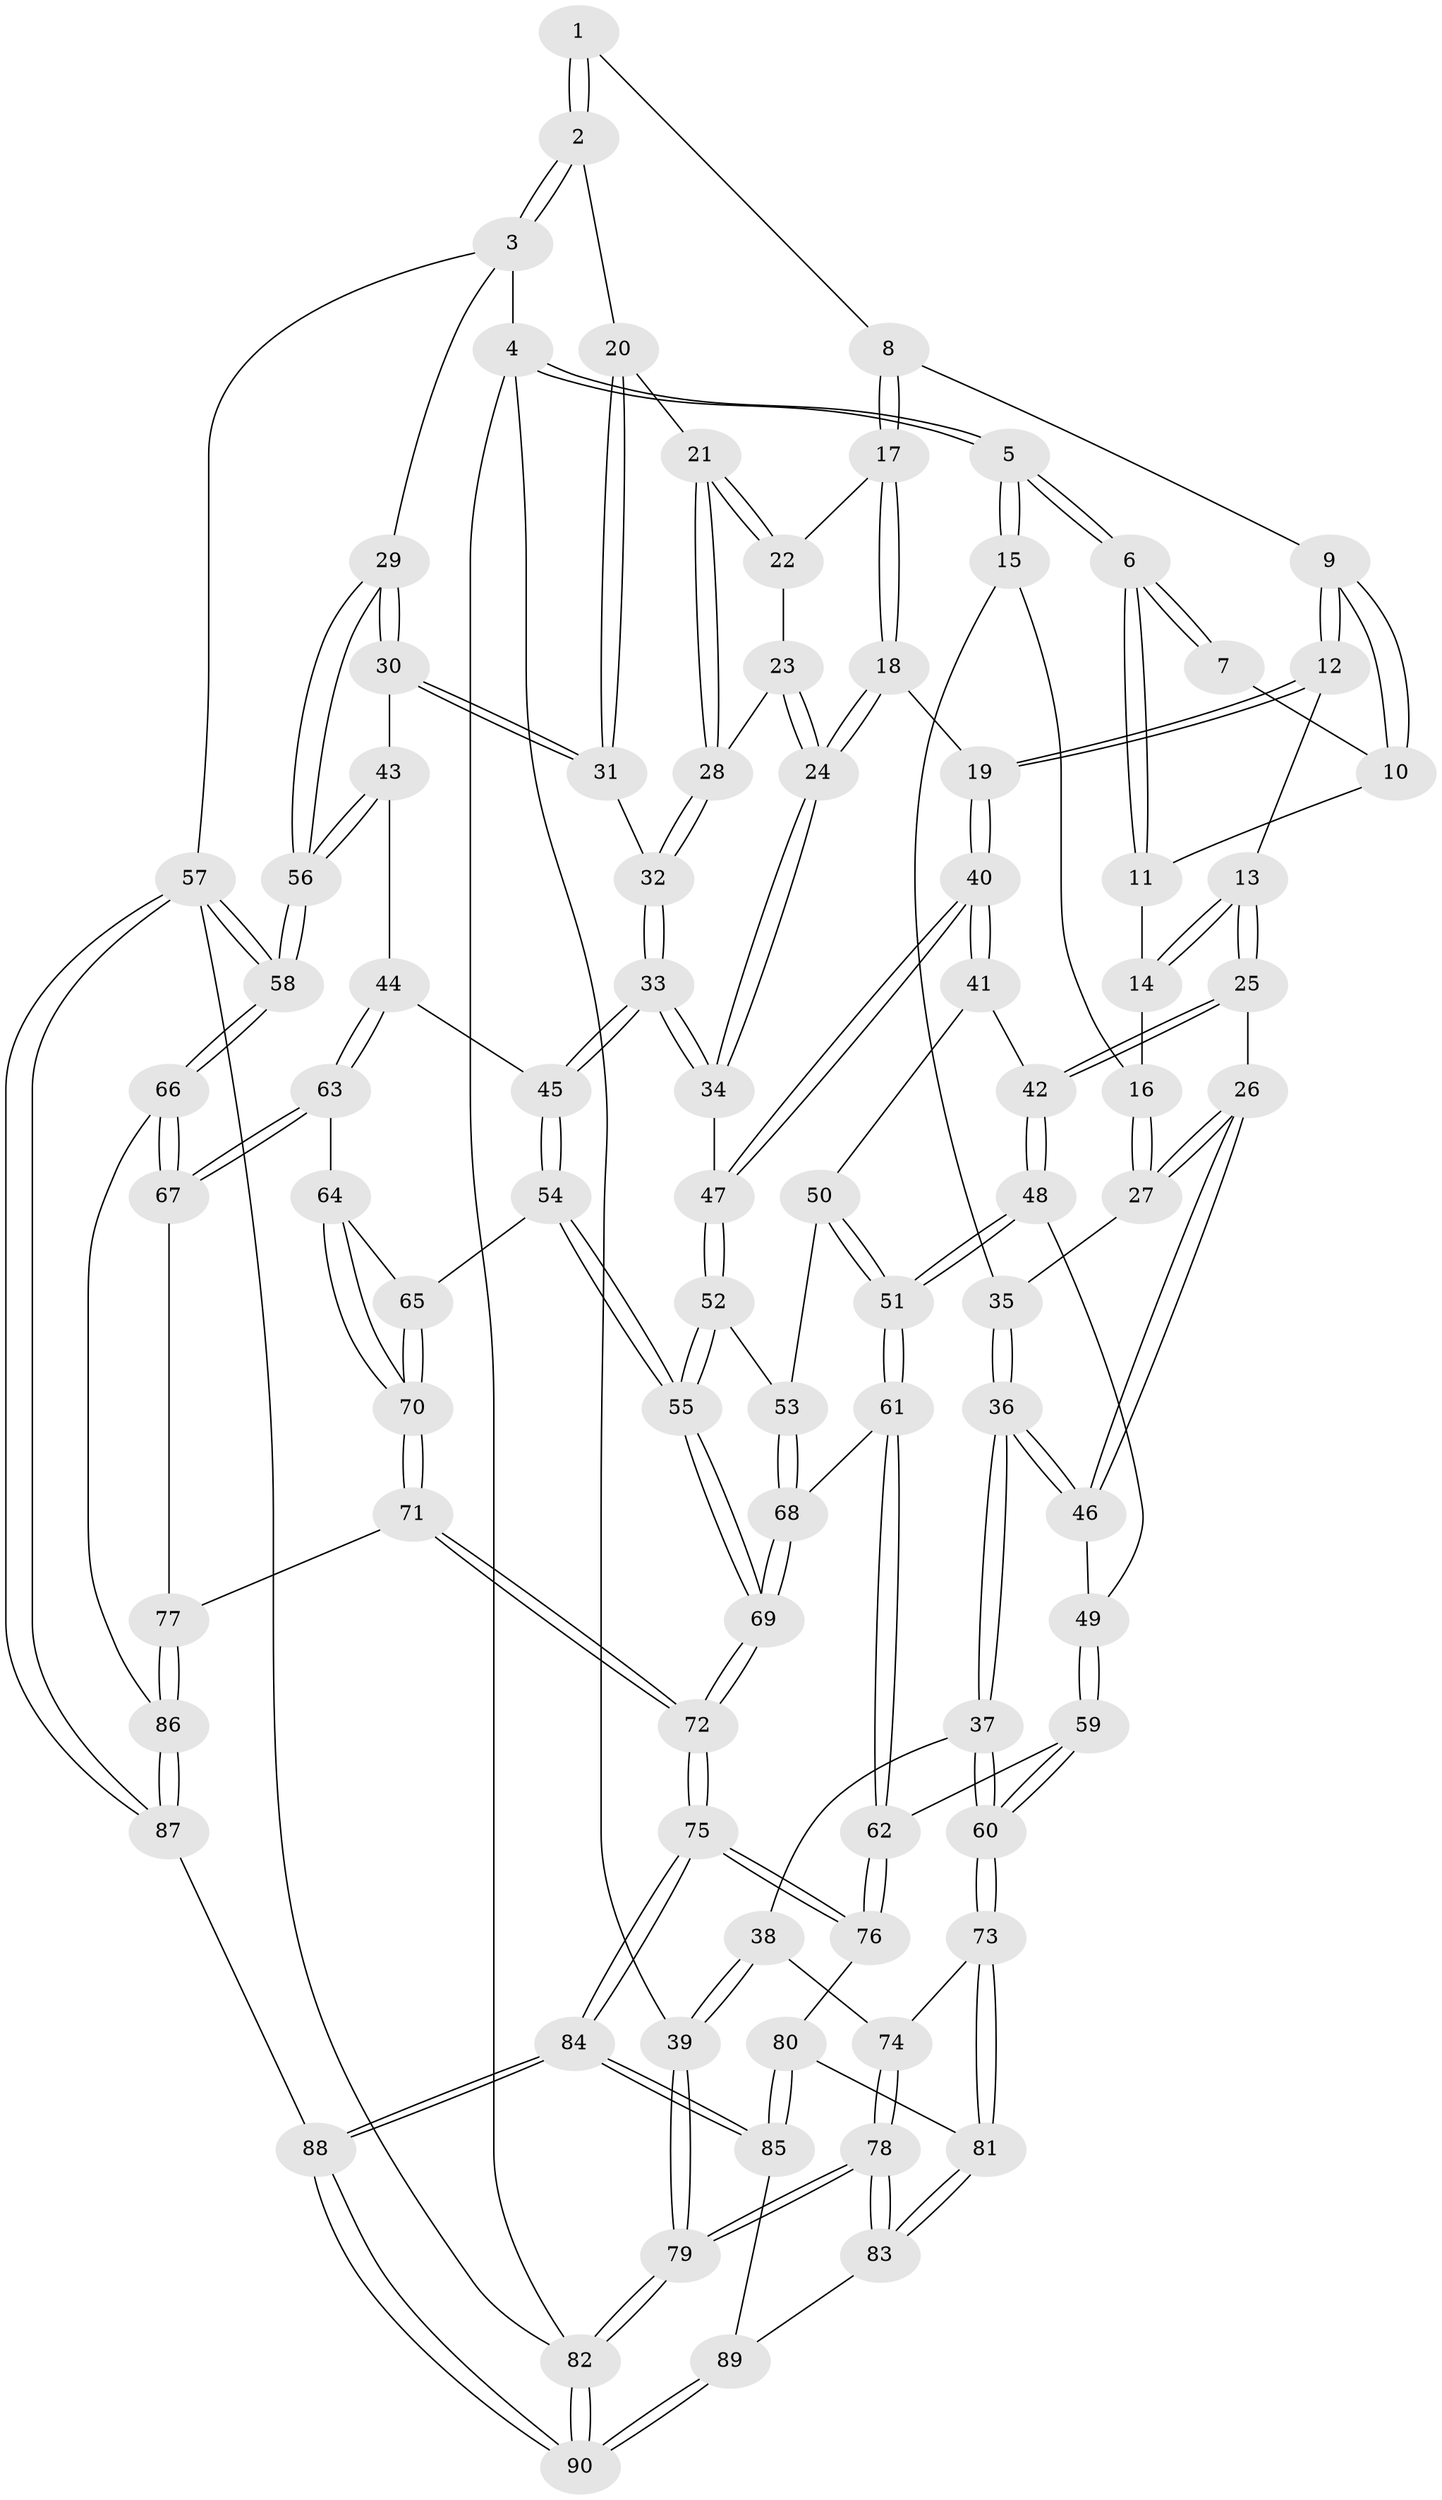 // Generated by graph-tools (version 1.1) at 2025/38/03/09/25 02:38:26]
// undirected, 90 vertices, 222 edges
graph export_dot {
graph [start="1"]
  node [color=gray90,style=filled];
  1 [pos="+0.6067846324644959+0"];
  2 [pos="+1+0"];
  3 [pos="+1+0"];
  4 [pos="+0+0"];
  5 [pos="+0+0"];
  6 [pos="+0+0"];
  7 [pos="+0.40899286576933197+0"];
  8 [pos="+0.5494757395794513+0.009752324596400349"];
  9 [pos="+0.41825314256053436+0.09146113953190646"];
  10 [pos="+0.3526253545571264+0.09027247643104455"];
  11 [pos="+0.3475167817200606+0.09084421710203554"];
  12 [pos="+0.4237674402042142+0.24747181472742022"];
  13 [pos="+0.36715970723120217+0.2534284386720943"];
  14 [pos="+0.3364536083043233+0.10642496362015899"];
  15 [pos="+0+0"];
  16 [pos="+0.27616795814429657+0.1506631261117846"];
  17 [pos="+0.5658261318111124+0.062042998422848245"];
  18 [pos="+0.5645267350776879+0.07700409061086572"];
  19 [pos="+0.4540789198779144+0.2615696470471322"];
  20 [pos="+0.8908501627071449+0.05264499463002331"];
  21 [pos="+0.8016089471672413+0.13793591216275117"];
  22 [pos="+0.6855258659382201+0.144087572003865"];
  23 [pos="+0.6749602277609001+0.19168749291859868"];
  24 [pos="+0.6081714661468506+0.29286419664079244"];
  25 [pos="+0.31342534481501905+0.2743373506808483"];
  26 [pos="+0.246753558550999+0.25041079845726316"];
  27 [pos="+0.24627002201507778+0.24931210607983037"];
  28 [pos="+0.769540900618315+0.23684590062194294"];
  29 [pos="+1+0.2469938756465108"];
  30 [pos="+0.9216680162914914+0.2809790328155194"];
  31 [pos="+0.9179216280684551+0.26915328125282945"];
  32 [pos="+0.7695196807289031+0.23698798902531323"];
  33 [pos="+0.7236166406017888+0.36380213021959856"];
  34 [pos="+0.604660258639493+0.33404107716852854"];
  35 [pos="+0.11003914742496572+0.15615796929876685"];
  36 [pos="+0.08635315646257555+0.4070341852657057"];
  37 [pos="+0.027910310076477825+0.4368453791450282"];
  38 [pos="+0+0.43722568306764487"];
  39 [pos="+0+0.42079765568471533"];
  40 [pos="+0.5268099350256257+0.3390071106273962"];
  41 [pos="+0.40434576741497147+0.3887677334961632"];
  42 [pos="+0.33038599447027034+0.3681970939389315"];
  43 [pos="+0.8787271991429952+0.38955734565985883"];
  44 [pos="+0.8340542693258652+0.41543666370643134"];
  45 [pos="+0.7668165660248181+0.40498647288193806"];
  46 [pos="+0.13352583780784028+0.3961512301392347"];
  47 [pos="+0.5557678037386374+0.35149201533447494"];
  48 [pos="+0.27401016516055116+0.4521788523132161"];
  49 [pos="+0.26150918277383617+0.4505888088527611"];
  50 [pos="+0.3981476987713284+0.4296200486021737"];
  51 [pos="+0.32092633476326404+0.5037227614727485"];
  52 [pos="+0.5264725979673898+0.4817605303208496"];
  53 [pos="+0.46190762586764894+0.5052693548101876"];
  54 [pos="+0.7013985280409527+0.5423504843811224"];
  55 [pos="+0.6085146461001799+0.6102820475602215"];
  56 [pos="+1+0.4500357452614802"];
  57 [pos="+1+1"];
  58 [pos="+1+0.7073340528957311"];
  59 [pos="+0.17369968790763105+0.6076243943182147"];
  60 [pos="+0.1650322993992948+0.6111142447031748"];
  61 [pos="+0.3487833516488581+0.5615610076489176"];
  62 [pos="+0.3399647678496135+0.5883117398751574"];
  63 [pos="+0.8981076529696673+0.5700692485997783"];
  64 [pos="+0.8648419123771095+0.5838112792999591"];
  65 [pos="+0.7690021653327683+0.5956870080616662"];
  66 [pos="+1+0.7064201920333544"];
  67 [pos="+0.9327789952954022+0.5978131247726073"];
  68 [pos="+0.41495602885714605+0.5391806984616265"];
  69 [pos="+0.5868900385913289+0.7226661232509095"];
  70 [pos="+0.7695203875286144+0.693024191387708"];
  71 [pos="+0.7572120158943244+0.7362463240349327"];
  72 [pos="+0.5819549609356459+0.802196966632008"];
  73 [pos="+0.1561692224728368+0.6541207296460197"];
  74 [pos="+0.047349956954345046+0.6475639858600236"];
  75 [pos="+0.5635520238585222+0.8324688900332591"];
  76 [pos="+0.35270173578572417+0.638647961502441"];
  77 [pos="+0.7776858192322971+0.738140468544858"];
  78 [pos="+0+1"];
  79 [pos="+0+1"];
  80 [pos="+0.27056791281646136+0.7190646388706725"];
  81 [pos="+0.16724940128340293+0.762916645371397"];
  82 [pos="+0+1"];
  83 [pos="+0.13910197495403867+0.8340625516873024"];
  84 [pos="+0.559222632514809+0.854682829122621"];
  85 [pos="+0.4529304035773919+0.8611458540176046"];
  86 [pos="+0.9358253404854996+0.7982967285140264"];
  87 [pos="+0.7099717223242548+1"];
  88 [pos="+0.6594028080114233+1"];
  89 [pos="+0.29875739720687444+0.891358124252742"];
  90 [pos="+0.2540151860266875+1"];
  1 -- 2;
  1 -- 2;
  1 -- 8;
  2 -- 3;
  2 -- 3;
  2 -- 20;
  3 -- 4;
  3 -- 29;
  3 -- 57;
  4 -- 5;
  4 -- 5;
  4 -- 39;
  4 -- 82;
  5 -- 6;
  5 -- 6;
  5 -- 15;
  5 -- 15;
  6 -- 7;
  6 -- 7;
  6 -- 11;
  6 -- 11;
  7 -- 10;
  8 -- 9;
  8 -- 17;
  8 -- 17;
  9 -- 10;
  9 -- 10;
  9 -- 12;
  9 -- 12;
  10 -- 11;
  11 -- 14;
  12 -- 13;
  12 -- 19;
  12 -- 19;
  13 -- 14;
  13 -- 14;
  13 -- 25;
  13 -- 25;
  14 -- 16;
  15 -- 16;
  15 -- 35;
  16 -- 27;
  16 -- 27;
  17 -- 18;
  17 -- 18;
  17 -- 22;
  18 -- 19;
  18 -- 24;
  18 -- 24;
  19 -- 40;
  19 -- 40;
  20 -- 21;
  20 -- 31;
  20 -- 31;
  21 -- 22;
  21 -- 22;
  21 -- 28;
  21 -- 28;
  22 -- 23;
  23 -- 24;
  23 -- 24;
  23 -- 28;
  24 -- 34;
  24 -- 34;
  25 -- 26;
  25 -- 42;
  25 -- 42;
  26 -- 27;
  26 -- 27;
  26 -- 46;
  26 -- 46;
  27 -- 35;
  28 -- 32;
  28 -- 32;
  29 -- 30;
  29 -- 30;
  29 -- 56;
  29 -- 56;
  30 -- 31;
  30 -- 31;
  30 -- 43;
  31 -- 32;
  32 -- 33;
  32 -- 33;
  33 -- 34;
  33 -- 34;
  33 -- 45;
  33 -- 45;
  34 -- 47;
  35 -- 36;
  35 -- 36;
  36 -- 37;
  36 -- 37;
  36 -- 46;
  36 -- 46;
  37 -- 38;
  37 -- 60;
  37 -- 60;
  38 -- 39;
  38 -- 39;
  38 -- 74;
  39 -- 79;
  39 -- 79;
  40 -- 41;
  40 -- 41;
  40 -- 47;
  40 -- 47;
  41 -- 42;
  41 -- 50;
  42 -- 48;
  42 -- 48;
  43 -- 44;
  43 -- 56;
  43 -- 56;
  44 -- 45;
  44 -- 63;
  44 -- 63;
  45 -- 54;
  45 -- 54;
  46 -- 49;
  47 -- 52;
  47 -- 52;
  48 -- 49;
  48 -- 51;
  48 -- 51;
  49 -- 59;
  49 -- 59;
  50 -- 51;
  50 -- 51;
  50 -- 53;
  51 -- 61;
  51 -- 61;
  52 -- 53;
  52 -- 55;
  52 -- 55;
  53 -- 68;
  53 -- 68;
  54 -- 55;
  54 -- 55;
  54 -- 65;
  55 -- 69;
  55 -- 69;
  56 -- 58;
  56 -- 58;
  57 -- 58;
  57 -- 58;
  57 -- 87;
  57 -- 87;
  57 -- 82;
  58 -- 66;
  58 -- 66;
  59 -- 60;
  59 -- 60;
  59 -- 62;
  60 -- 73;
  60 -- 73;
  61 -- 62;
  61 -- 62;
  61 -- 68;
  62 -- 76;
  62 -- 76;
  63 -- 64;
  63 -- 67;
  63 -- 67;
  64 -- 65;
  64 -- 70;
  64 -- 70;
  65 -- 70;
  65 -- 70;
  66 -- 67;
  66 -- 67;
  66 -- 86;
  67 -- 77;
  68 -- 69;
  68 -- 69;
  69 -- 72;
  69 -- 72;
  70 -- 71;
  70 -- 71;
  71 -- 72;
  71 -- 72;
  71 -- 77;
  72 -- 75;
  72 -- 75;
  73 -- 74;
  73 -- 81;
  73 -- 81;
  74 -- 78;
  74 -- 78;
  75 -- 76;
  75 -- 76;
  75 -- 84;
  75 -- 84;
  76 -- 80;
  77 -- 86;
  77 -- 86;
  78 -- 79;
  78 -- 79;
  78 -- 83;
  78 -- 83;
  79 -- 82;
  79 -- 82;
  80 -- 81;
  80 -- 85;
  80 -- 85;
  81 -- 83;
  81 -- 83;
  82 -- 90;
  82 -- 90;
  83 -- 89;
  84 -- 85;
  84 -- 85;
  84 -- 88;
  84 -- 88;
  85 -- 89;
  86 -- 87;
  86 -- 87;
  87 -- 88;
  88 -- 90;
  88 -- 90;
  89 -- 90;
  89 -- 90;
}
